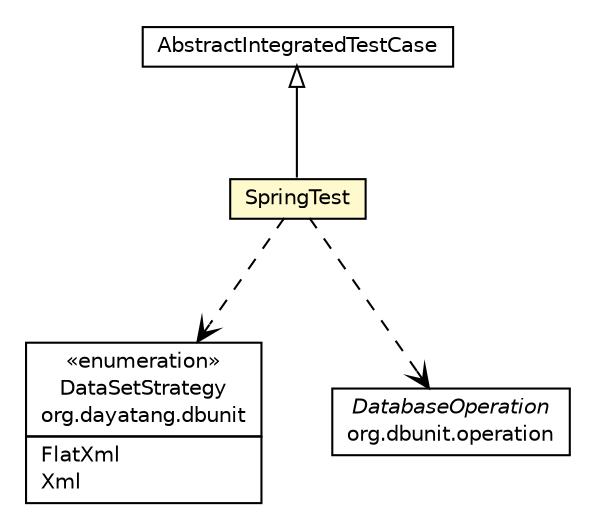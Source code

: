 #!/usr/local/bin/dot
#
# Class diagram 
# Generated by UMLGraph version R5_6_6-8-g8d7759 (http://www.umlgraph.org/)
#

digraph G {
	edge [fontname="Helvetica",fontsize=10,labelfontname="Helvetica",labelfontsize=10];
	node [fontname="Helvetica",fontsize=10,shape=plaintext];
	nodesep=0.25;
	ranksep=0.5;
	// org.dayatang.springtest.test.SpringTest
	c101 [label=<<table title="org.dayatang.springtest.test.SpringTest" border="0" cellborder="1" cellspacing="0" cellpadding="2" port="p" bgcolor="lemonChiffon" href="./SpringTest.html">
		<tr><td><table border="0" cellspacing="0" cellpadding="1">
<tr><td align="center" balign="center"> SpringTest </td></tr>
		</table></td></tr>
		</table>>, URL="./SpringTest.html", fontname="Helvetica", fontcolor="black", fontsize=10.0];
	//org.dayatang.springtest.test.SpringTest extends AbstractIntegratedTestCase
	c105:p -> c101:p [dir=back,arrowtail=empty];
	// org.dayatang.springtest.test.SpringTest DEPEND org.dayatang.dbunit.DataSetStrategy
	c101:p -> c106:p [taillabel="", label=" "headlabel="", fontname="Helvetica", fontcolor="black", fontsize=10.0, color="black", arrowhead=open, style=dashed];
	// org.dayatang.springtest.test.SpringTest DEPEND org.dbunit.operation.DatabaseOperation
	c101:p -> c107:p [taillabel="", label=" "headlabel="", fontname="Helvetica", fontcolor="black", fontsize=10.0, color="black", arrowhead=open, style=dashed];
	// org.dbunit.operation.DatabaseOperation
	c107 [label=<<table title="org.dbunit.operation.DatabaseOperation" border="0" cellborder="1" cellspacing="0" cellpadding="2" port="p" href="http://java.sun.com/j2se/1.4.2/docs/api/org/dbunit/operation/DatabaseOperation.html">
		<tr><td><table border="0" cellspacing="0" cellpadding="1">
<tr><td align="center" balign="center"><font face="Helvetica-Oblique"> DatabaseOperation </font></td></tr>
<tr><td align="center" balign="center"> org.dbunit.operation </td></tr>
		</table></td></tr>
		</table>>, URL="http://java.sun.com/j2se/1.4.2/docs/api/org/dbunit/operation/DatabaseOperation.html", fontname="Helvetica", fontcolor="black", fontsize=10.0];
	// AbstractIntegratedTestCase
	c105[label=<<table title="AbstractIntegratedTestCase" border="0" cellborder="1" cellspacing="0" cellpadding="2" port="p" href="http://java.sun.com/j2se/1.4.2/docs/api//AbstractIntegratedTestCase.html">
		<tr><td><table border="0" cellspacing="0" cellpadding="1">
<tr><td align="center" balign="center"> AbstractIntegratedTestCase </td></tr>
		</table></td></tr>
		</table>>, fontname="Helvetica", fontcolor="black", fontsize=10.0];
	// org.dayatang.dbunit.DataSetStrategy
	c106 [label=<<table title="org.dayatang.dbunit.DataSetStrategy" border="0" cellborder="1" cellspacing="0" cellpadding="2" port="p" href="http://java.sun.com/j2se/1.4.2/docs/api/org/dayatang/dbunit/DataSetStrategy.html">
		<tr><td><table border="0" cellspacing="0" cellpadding="1">
<tr><td align="center" balign="center"> &#171;enumeration&#187; </td></tr>
<tr><td align="center" balign="center"> DataSetStrategy </td></tr>
<tr><td align="center" balign="center"> org.dayatang.dbunit </td></tr>
		</table></td></tr>
		<tr><td><table border="0" cellspacing="0" cellpadding="1">
<tr><td align="left" balign="left"> FlatXml </td></tr>
<tr><td align="left" balign="left"> Xml </td></tr>
		</table></td></tr>
		</table>>, URL="http://java.sun.com/j2se/1.4.2/docs/api/org/dayatang/dbunit/DataSetStrategy.html", fontname="Helvetica", fontcolor="black", fontsize=10.0];
}

